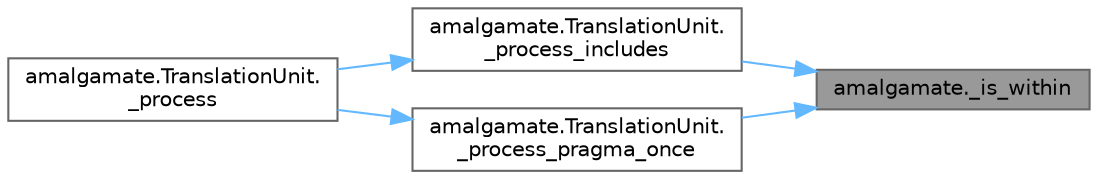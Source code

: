 digraph "amalgamate._is_within"
{
 // LATEX_PDF_SIZE
  bgcolor="transparent";
  edge [fontname=Helvetica,fontsize=10,labelfontname=Helvetica,labelfontsize=10];
  node [fontname=Helvetica,fontsize=10,shape=box,height=0.2,width=0.4];
  rankdir="RL";
  Node1 [id="Node000001",label="amalgamate._is_within",height=0.2,width=0.4,color="gray40", fillcolor="grey60", style="filled", fontcolor="black",tooltip=" "];
  Node1 -> Node2 [id="edge1_Node000001_Node000002",dir="back",color="steelblue1",style="solid",tooltip=" "];
  Node2 [id="Node000002",label="amalgamate.TranslationUnit.\l_process_includes",height=0.2,width=0.4,color="grey40", fillcolor="white", style="filled",URL="$classamalgamate_1_1_translation_unit.html#a3fb7da14c50a6dc6eb3989985fac3a62",tooltip=" "];
  Node2 -> Node3 [id="edge2_Node000002_Node000003",dir="back",color="steelblue1",style="solid",tooltip=" "];
  Node3 [id="Node000003",label="amalgamate.TranslationUnit.\l_process",height=0.2,width=0.4,color="grey40", fillcolor="white", style="filled",URL="$classamalgamate_1_1_translation_unit.html#a4f4447788c34ffdd155a7c4226a6b819",tooltip=" "];
  Node1 -> Node4 [id="edge3_Node000001_Node000004",dir="back",color="steelblue1",style="solid",tooltip=" "];
  Node4 [id="Node000004",label="amalgamate.TranslationUnit.\l_process_pragma_once",height=0.2,width=0.4,color="grey40", fillcolor="white", style="filled",URL="$classamalgamate_1_1_translation_unit.html#a49d66173bbf77215a34d531ca98bfdcf",tooltip=" "];
  Node4 -> Node3 [id="edge4_Node000004_Node000003",dir="back",color="steelblue1",style="solid",tooltip=" "];
}
